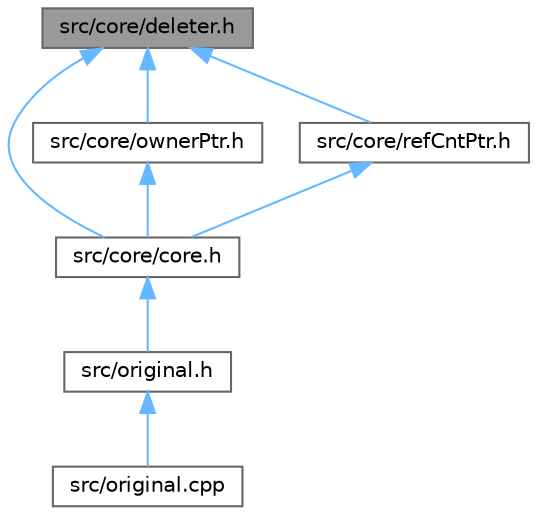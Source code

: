 digraph "src/core/deleter.h"
{
 // LATEX_PDF_SIZE
  bgcolor="transparent";
  edge [fontname=Helvetica,fontsize=10,labelfontname=Helvetica,labelfontsize=10];
  node [fontname=Helvetica,fontsize=10,shape=box,height=0.2,width=0.4];
  Node1 [id="Node000001",label="src/core/deleter.h",height=0.2,width=0.4,color="gray40", fillcolor="grey60", style="filled", fontcolor="black",tooltip="Default deleters for resource management."];
  Node1 -> Node2 [id="edge8_Node000001_Node000002",dir="back",color="steelblue1",style="solid",tooltip=" "];
  Node2 [id="Node000002",label="src/core/core.h",height=0.2,width=0.4,color="grey40", fillcolor="white", style="filled",URL="$core_8h.html",tooltip="Core module header file."];
  Node2 -> Node3 [id="edge9_Node000002_Node000003",dir="back",color="steelblue1",style="solid",tooltip=" "];
  Node3 [id="Node000003",label="src/original.h",height=0.2,width=0.4,color="grey40", fillcolor="white", style="filled",URL="$original_8h.html",tooltip="Main header file for Original."];
  Node3 -> Node4 [id="edge10_Node000003_Node000004",dir="back",color="steelblue1",style="solid",tooltip=" "];
  Node4 [id="Node000004",label="src/original.cpp",height=0.2,width=0.4,color="grey40", fillcolor="white", style="filled",URL="$original_8cpp.html",tooltip="Original Library main file."];
  Node1 -> Node5 [id="edge11_Node000001_Node000005",dir="back",color="steelblue1",style="solid",tooltip=" "];
  Node5 [id="Node000005",label="src/core/ownerPtr.h",height=0.2,width=0.4,color="grey40", fillcolor="white", style="filled",URL="$owner_ptr_8h.html",tooltip="Exclusive-ownership smart pointer implementation."];
  Node5 -> Node2 [id="edge12_Node000005_Node000002",dir="back",color="steelblue1",style="solid",tooltip=" "];
  Node1 -> Node6 [id="edge13_Node000001_Node000006",dir="back",color="steelblue1",style="solid",tooltip=" "];
  Node6 [id="Node000006",label="src/core/refCntPtr.h",height=0.2,width=0.4,color="grey40", fillcolor="white", style="filled",URL="$ref_cnt_ptr_8h.html",tooltip="Reference-counted smart pointer hierarchy."];
  Node6 -> Node2 [id="edge14_Node000006_Node000002",dir="back",color="steelblue1",style="solid",tooltip=" "];
}
